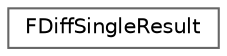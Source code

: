 digraph "Graphical Class Hierarchy"
{
 // INTERACTIVE_SVG=YES
 // LATEX_PDF_SIZE
  bgcolor="transparent";
  edge [fontname=Helvetica,fontsize=10,labelfontname=Helvetica,labelfontsize=10];
  node [fontname=Helvetica,fontsize=10,shape=box,height=0.2,width=0.4];
  rankdir="LR";
  Node0 [id="Node000000",label="FDiffSingleResult",height=0.2,width=0.4,color="grey40", fillcolor="white", style="filled",URL="$d0/de4/structFDiffSingleResult.html",tooltip="Result of a single difference found on graph or object."];
}

